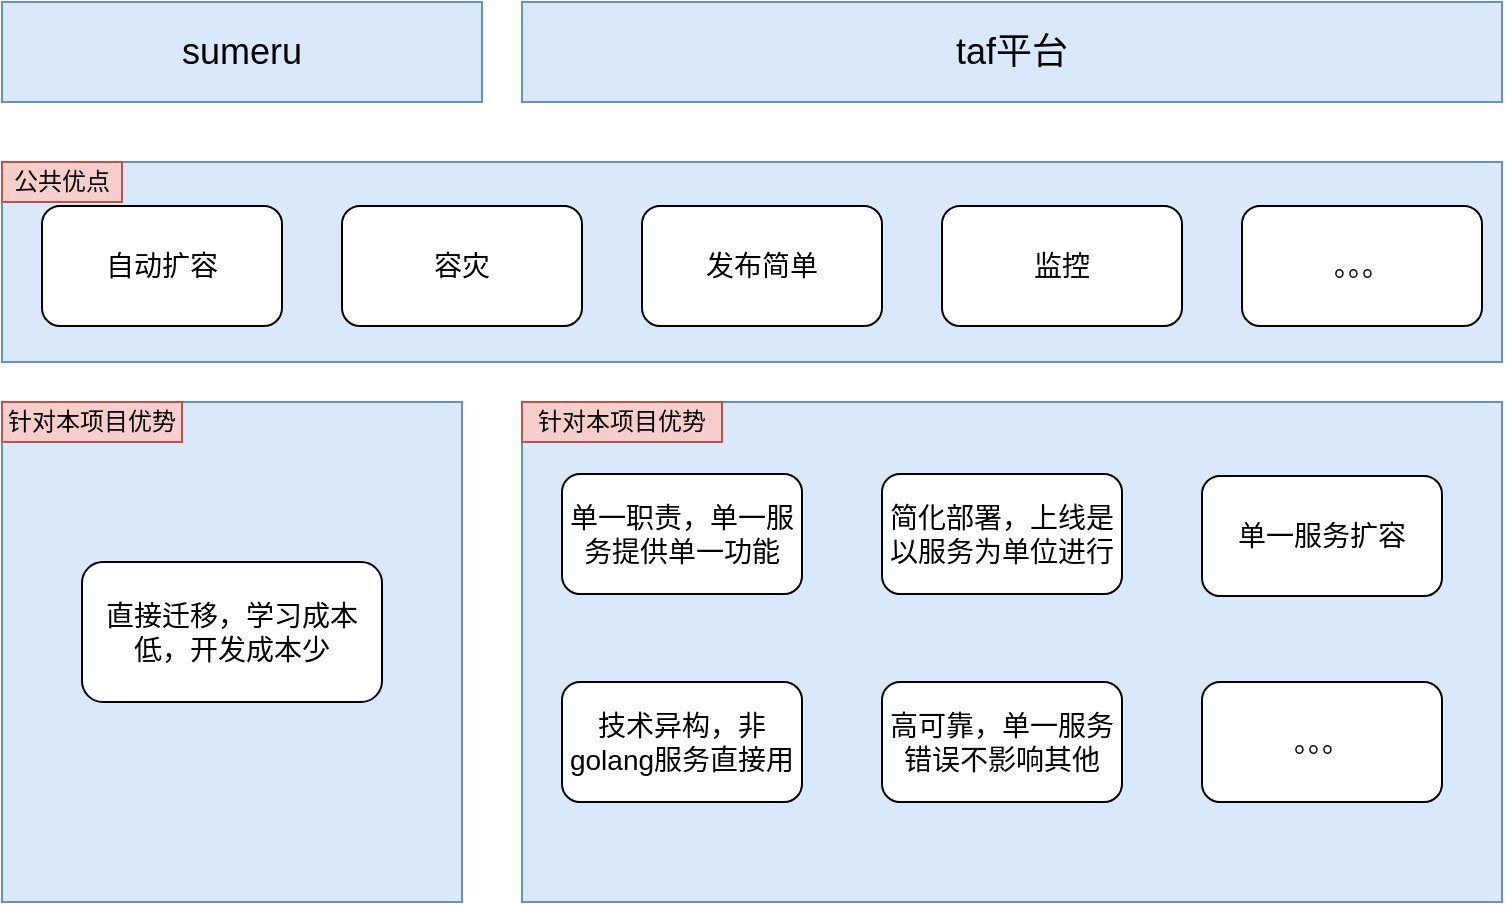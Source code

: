 <mxfile pages="1" version="11.2.3" type="github"><diagram id="iRP2ovw8rZtlLOF8S2Zi" name="Page-1"><mxGraphModel dx="1049" dy="971" grid="1" gridSize="10" guides="1" tooltips="1" connect="1" arrows="1" fold="1" page="1" pageScale="1" pageWidth="3300" pageHeight="4681" math="0" shadow="0"><root><mxCell id="0"/><mxCell id="1" parent="0"/><mxCell id="jS3TVs71rhtpaISAesKW-6" value="&lt;span style=&quot;font-size: 18px&quot;&gt;sumeru&lt;/span&gt;" style="rounded=0;whiteSpace=wrap;html=1;fillColor=#dae8fc;strokeColor=#6c8ebf;" vertex="1" parent="1"><mxGeometry x="290" y="420" width="240" height="50" as="geometry"/></mxCell><mxCell id="jS3TVs71rhtpaISAesKW-7" value="&lt;font style=&quot;font-size: 18px&quot;&gt;&lt;br&gt;&lt;/font&gt;" style="rounded=0;whiteSpace=wrap;html=1;fillColor=#dae8fc;strokeColor=#6c8ebf;" vertex="1" parent="1"><mxGeometry x="290" y="620" width="230" height="250" as="geometry"/></mxCell><mxCell id="jS3TVs71rhtpaISAesKW-8" value="&lt;span style=&quot;font-size: 18px&quot;&gt;taf平台&lt;/span&gt;" style="rounded=0;whiteSpace=wrap;html=1;fillColor=#dae8fc;strokeColor=#6c8ebf;" vertex="1" parent="1"><mxGeometry x="550" y="420" width="490" height="50" as="geometry"/></mxCell><mxCell id="jS3TVs71rhtpaISAesKW-11" value="" style="rounded=0;whiteSpace=wrap;html=1;fillColor=#dae8fc;strokeColor=#6c8ebf;" vertex="1" parent="1"><mxGeometry x="290" y="500" width="750" height="100" as="geometry"/></mxCell><mxCell id="jS3TVs71rhtpaISAesKW-12" value="&lt;font style=&quot;font-size: 14px&quot;&gt;自动扩容&lt;/font&gt;" style="rounded=1;whiteSpace=wrap;html=1;" vertex="1" parent="1"><mxGeometry x="310" y="522" width="120" height="60" as="geometry"/></mxCell><mxCell id="jS3TVs71rhtpaISAesKW-13" value="&lt;span style=&quot;font-size: 14px&quot;&gt;容灾&lt;/span&gt;" style="rounded=1;whiteSpace=wrap;html=1;" vertex="1" parent="1"><mxGeometry x="460" y="522" width="120" height="60" as="geometry"/></mxCell><mxCell id="jS3TVs71rhtpaISAesKW-14" value="&lt;font style=&quot;font-size: 14px&quot;&gt;发布简单&lt;/font&gt;" style="rounded=1;whiteSpace=wrap;html=1;" vertex="1" parent="1"><mxGeometry x="610" y="522" width="120" height="60" as="geometry"/></mxCell><mxCell id="jS3TVs71rhtpaISAesKW-15" value="&lt;font style=&quot;font-size: 14px&quot;&gt;监控&lt;/font&gt;" style="rounded=1;whiteSpace=wrap;html=1;" vertex="1" parent="1"><mxGeometry x="760" y="522" width="120" height="60" as="geometry"/></mxCell><mxCell id="jS3TVs71rhtpaISAesKW-16" value="&lt;font style=&quot;font-size: 14px&quot;&gt;。。。&lt;/font&gt;" style="rounded=1;whiteSpace=wrap;html=1;" vertex="1" parent="1"><mxGeometry x="910" y="522" width="120" height="60" as="geometry"/></mxCell><mxCell id="jS3TVs71rhtpaISAesKW-18" value="公共优点" style="text;html=1;strokeColor=#b85450;fillColor=#f8cecc;align=center;verticalAlign=middle;whiteSpace=wrap;rounded=0;" vertex="1" parent="1"><mxGeometry x="290" y="500" width="60" height="20" as="geometry"/></mxCell><mxCell id="jS3TVs71rhtpaISAesKW-19" value="&lt;font style=&quot;font-size: 14px&quot;&gt;直接迁移，学习成本低，开发成本少&lt;/font&gt;" style="rounded=1;whiteSpace=wrap;html=1;" vertex="1" parent="1"><mxGeometry x="330" y="700" width="150" height="70" as="geometry"/></mxCell><mxCell id="jS3TVs71rhtpaISAesKW-20" value="" style="rounded=0;whiteSpace=wrap;html=1;fillColor=#dae8fc;strokeColor=#6c8ebf;" vertex="1" parent="1"><mxGeometry x="550" y="620" width="490" height="250" as="geometry"/></mxCell><mxCell id="jS3TVs71rhtpaISAesKW-21" value="&lt;span style=&quot;font-size: 14px&quot;&gt;单一职责，单一服务提供单一功能&lt;/span&gt;" style="rounded=1;whiteSpace=wrap;html=1;" vertex="1" parent="1"><mxGeometry x="570" y="656" width="120" height="60" as="geometry"/></mxCell><mxCell id="jS3TVs71rhtpaISAesKW-22" value="针对本项目优势" style="text;html=1;strokeColor=#b85450;fillColor=#f8cecc;align=center;verticalAlign=middle;whiteSpace=wrap;rounded=0;" vertex="1" parent="1"><mxGeometry x="290" y="620" width="90" height="20" as="geometry"/></mxCell><mxCell id="jS3TVs71rhtpaISAesKW-23" value="针对本项目优势" style="text;html=1;strokeColor=#b85450;fillColor=#f8cecc;align=center;verticalAlign=middle;whiteSpace=wrap;rounded=0;" vertex="1" parent="1"><mxGeometry x="550" y="620" width="100" height="20" as="geometry"/></mxCell><mxCell id="jS3TVs71rhtpaISAesKW-24" value="&lt;font style=&quot;font-size: 14px&quot;&gt;简化部署，上线是以服务为单位进行&lt;/font&gt;" style="rounded=1;whiteSpace=wrap;html=1;" vertex="1" parent="1"><mxGeometry x="730" y="656" width="120" height="60" as="geometry"/></mxCell><mxCell id="jS3TVs71rhtpaISAesKW-25" value="&lt;font style=&quot;font-size: 14px&quot;&gt;单一服务扩容&lt;/font&gt;" style="rounded=1;whiteSpace=wrap;html=1;" vertex="1" parent="1"><mxGeometry x="890" y="657" width="120" height="60" as="geometry"/></mxCell><mxCell id="jS3TVs71rhtpaISAesKW-26" value="&lt;font style=&quot;font-size: 14px&quot;&gt;技术异构，非golang服务直接用&lt;/font&gt;" style="rounded=1;whiteSpace=wrap;html=1;" vertex="1" parent="1"><mxGeometry x="570" y="760" width="120" height="60" as="geometry"/></mxCell><mxCell id="jS3TVs71rhtpaISAesKW-27" value="&lt;font style=&quot;font-size: 14px&quot;&gt;高可靠，单一服务错误不影响其他&lt;/font&gt;" style="rounded=1;whiteSpace=wrap;html=1;" vertex="1" parent="1"><mxGeometry x="730" y="760" width="120" height="60" as="geometry"/></mxCell><mxCell id="jS3TVs71rhtpaISAesKW-28" value="&lt;font style=&quot;font-size: 14px&quot;&gt;。。。&lt;/font&gt;" style="rounded=1;whiteSpace=wrap;html=1;" vertex="1" parent="1"><mxGeometry x="890" y="760" width="120" height="60" as="geometry"/></mxCell></root></mxGraphModel></diagram></mxfile>